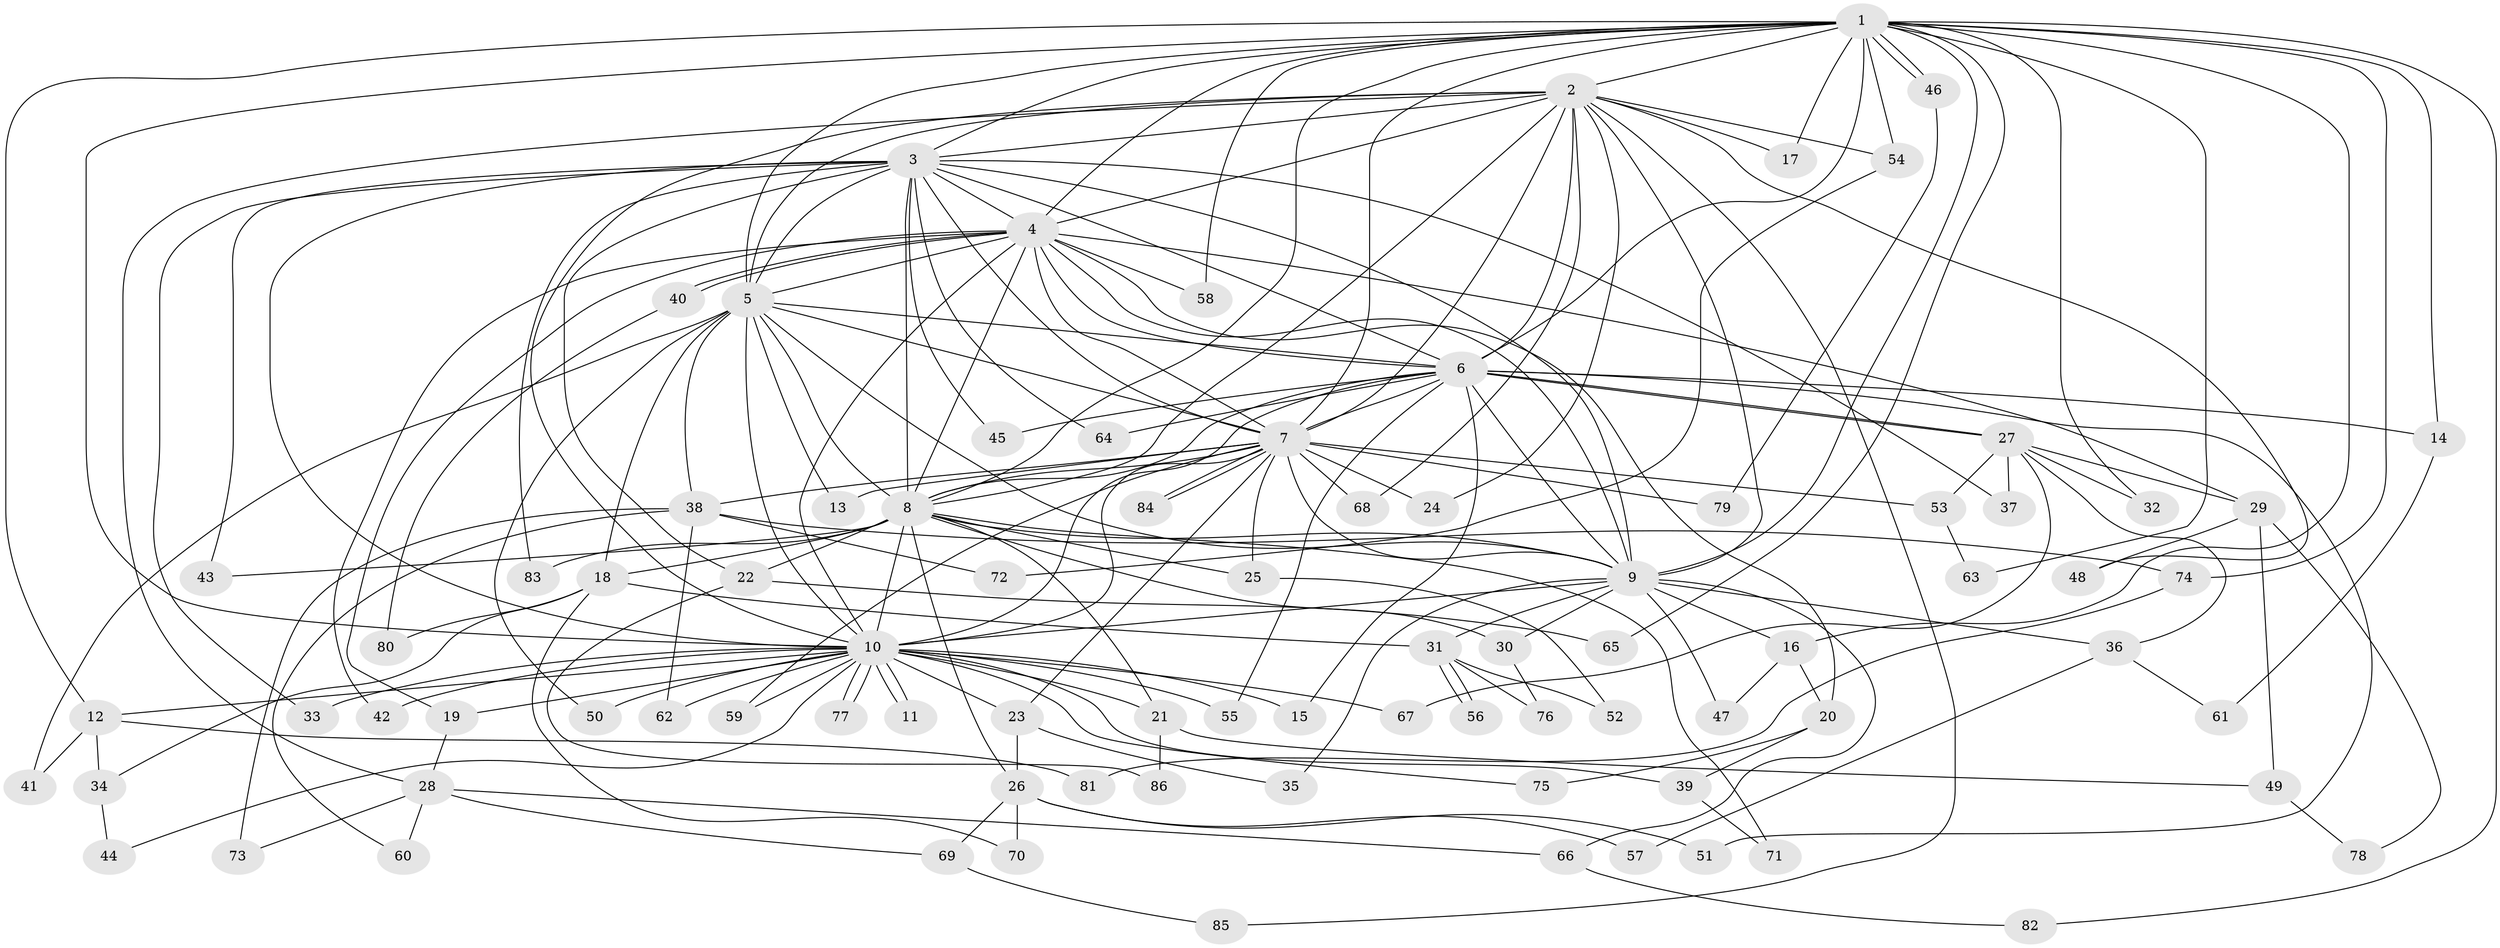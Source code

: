 // coarse degree distribution, {20: 0.03225806451612903, 15: 0.06451612903225806, 12: 0.016129032258064516, 18: 0.016129032258064516, 24: 0.016129032258064516, 2: 0.43548387096774194, 5: 0.03225806451612903, 3: 0.1935483870967742, 6: 0.06451612903225806, 4: 0.08064516129032258, 8: 0.016129032258064516, 1: 0.03225806451612903}
// Generated by graph-tools (version 1.1) at 2025/23/03/03/25 07:23:36]
// undirected, 86 vertices, 197 edges
graph export_dot {
graph [start="1"]
  node [color=gray90,style=filled];
  1;
  2;
  3;
  4;
  5;
  6;
  7;
  8;
  9;
  10;
  11;
  12;
  13;
  14;
  15;
  16;
  17;
  18;
  19;
  20;
  21;
  22;
  23;
  24;
  25;
  26;
  27;
  28;
  29;
  30;
  31;
  32;
  33;
  34;
  35;
  36;
  37;
  38;
  39;
  40;
  41;
  42;
  43;
  44;
  45;
  46;
  47;
  48;
  49;
  50;
  51;
  52;
  53;
  54;
  55;
  56;
  57;
  58;
  59;
  60;
  61;
  62;
  63;
  64;
  65;
  66;
  67;
  68;
  69;
  70;
  71;
  72;
  73;
  74;
  75;
  76;
  77;
  78;
  79;
  80;
  81;
  82;
  83;
  84;
  85;
  86;
  1 -- 2;
  1 -- 3;
  1 -- 4;
  1 -- 5;
  1 -- 6;
  1 -- 7;
  1 -- 8;
  1 -- 9;
  1 -- 10;
  1 -- 12;
  1 -- 14;
  1 -- 16;
  1 -- 17;
  1 -- 32;
  1 -- 46;
  1 -- 46;
  1 -- 54;
  1 -- 58;
  1 -- 63;
  1 -- 65;
  1 -- 74;
  1 -- 82;
  2 -- 3;
  2 -- 4;
  2 -- 5;
  2 -- 6;
  2 -- 7;
  2 -- 8;
  2 -- 9;
  2 -- 10;
  2 -- 17;
  2 -- 24;
  2 -- 28;
  2 -- 48;
  2 -- 54;
  2 -- 68;
  2 -- 85;
  3 -- 4;
  3 -- 5;
  3 -- 6;
  3 -- 7;
  3 -- 8;
  3 -- 9;
  3 -- 10;
  3 -- 22;
  3 -- 33;
  3 -- 37;
  3 -- 43;
  3 -- 45;
  3 -- 64;
  3 -- 83;
  4 -- 5;
  4 -- 6;
  4 -- 7;
  4 -- 8;
  4 -- 9;
  4 -- 10;
  4 -- 19;
  4 -- 20;
  4 -- 29;
  4 -- 40;
  4 -- 40;
  4 -- 42;
  4 -- 58;
  5 -- 6;
  5 -- 7;
  5 -- 8;
  5 -- 9;
  5 -- 10;
  5 -- 13;
  5 -- 18;
  5 -- 38;
  5 -- 41;
  5 -- 50;
  6 -- 7;
  6 -- 8;
  6 -- 9;
  6 -- 10;
  6 -- 14;
  6 -- 15;
  6 -- 27;
  6 -- 27;
  6 -- 45;
  6 -- 51;
  6 -- 55;
  6 -- 64;
  7 -- 8;
  7 -- 9;
  7 -- 10;
  7 -- 13;
  7 -- 23;
  7 -- 24;
  7 -- 25;
  7 -- 38;
  7 -- 53;
  7 -- 59;
  7 -- 68;
  7 -- 79;
  7 -- 84;
  7 -- 84;
  8 -- 9;
  8 -- 10;
  8 -- 18;
  8 -- 21;
  8 -- 22;
  8 -- 25;
  8 -- 26;
  8 -- 30;
  8 -- 43;
  8 -- 71;
  8 -- 83;
  9 -- 10;
  9 -- 16;
  9 -- 30;
  9 -- 31;
  9 -- 35;
  9 -- 36;
  9 -- 47;
  9 -- 66;
  10 -- 11;
  10 -- 11;
  10 -- 12;
  10 -- 15;
  10 -- 19;
  10 -- 21;
  10 -- 23;
  10 -- 33;
  10 -- 39;
  10 -- 42;
  10 -- 44;
  10 -- 50;
  10 -- 55;
  10 -- 59;
  10 -- 62;
  10 -- 67;
  10 -- 75;
  10 -- 77;
  10 -- 77;
  12 -- 34;
  12 -- 41;
  12 -- 81;
  14 -- 61;
  16 -- 20;
  16 -- 47;
  18 -- 31;
  18 -- 34;
  18 -- 70;
  18 -- 80;
  19 -- 28;
  20 -- 39;
  20 -- 75;
  21 -- 49;
  21 -- 86;
  22 -- 65;
  22 -- 86;
  23 -- 26;
  23 -- 35;
  25 -- 52;
  26 -- 51;
  26 -- 57;
  26 -- 69;
  26 -- 70;
  27 -- 29;
  27 -- 32;
  27 -- 36;
  27 -- 37;
  27 -- 53;
  27 -- 67;
  28 -- 60;
  28 -- 66;
  28 -- 69;
  28 -- 73;
  29 -- 48;
  29 -- 49;
  29 -- 78;
  30 -- 76;
  31 -- 52;
  31 -- 56;
  31 -- 56;
  31 -- 76;
  34 -- 44;
  36 -- 57;
  36 -- 61;
  38 -- 60;
  38 -- 62;
  38 -- 72;
  38 -- 73;
  38 -- 74;
  39 -- 71;
  40 -- 80;
  46 -- 79;
  49 -- 78;
  53 -- 63;
  54 -- 72;
  66 -- 82;
  69 -- 85;
  74 -- 81;
}
